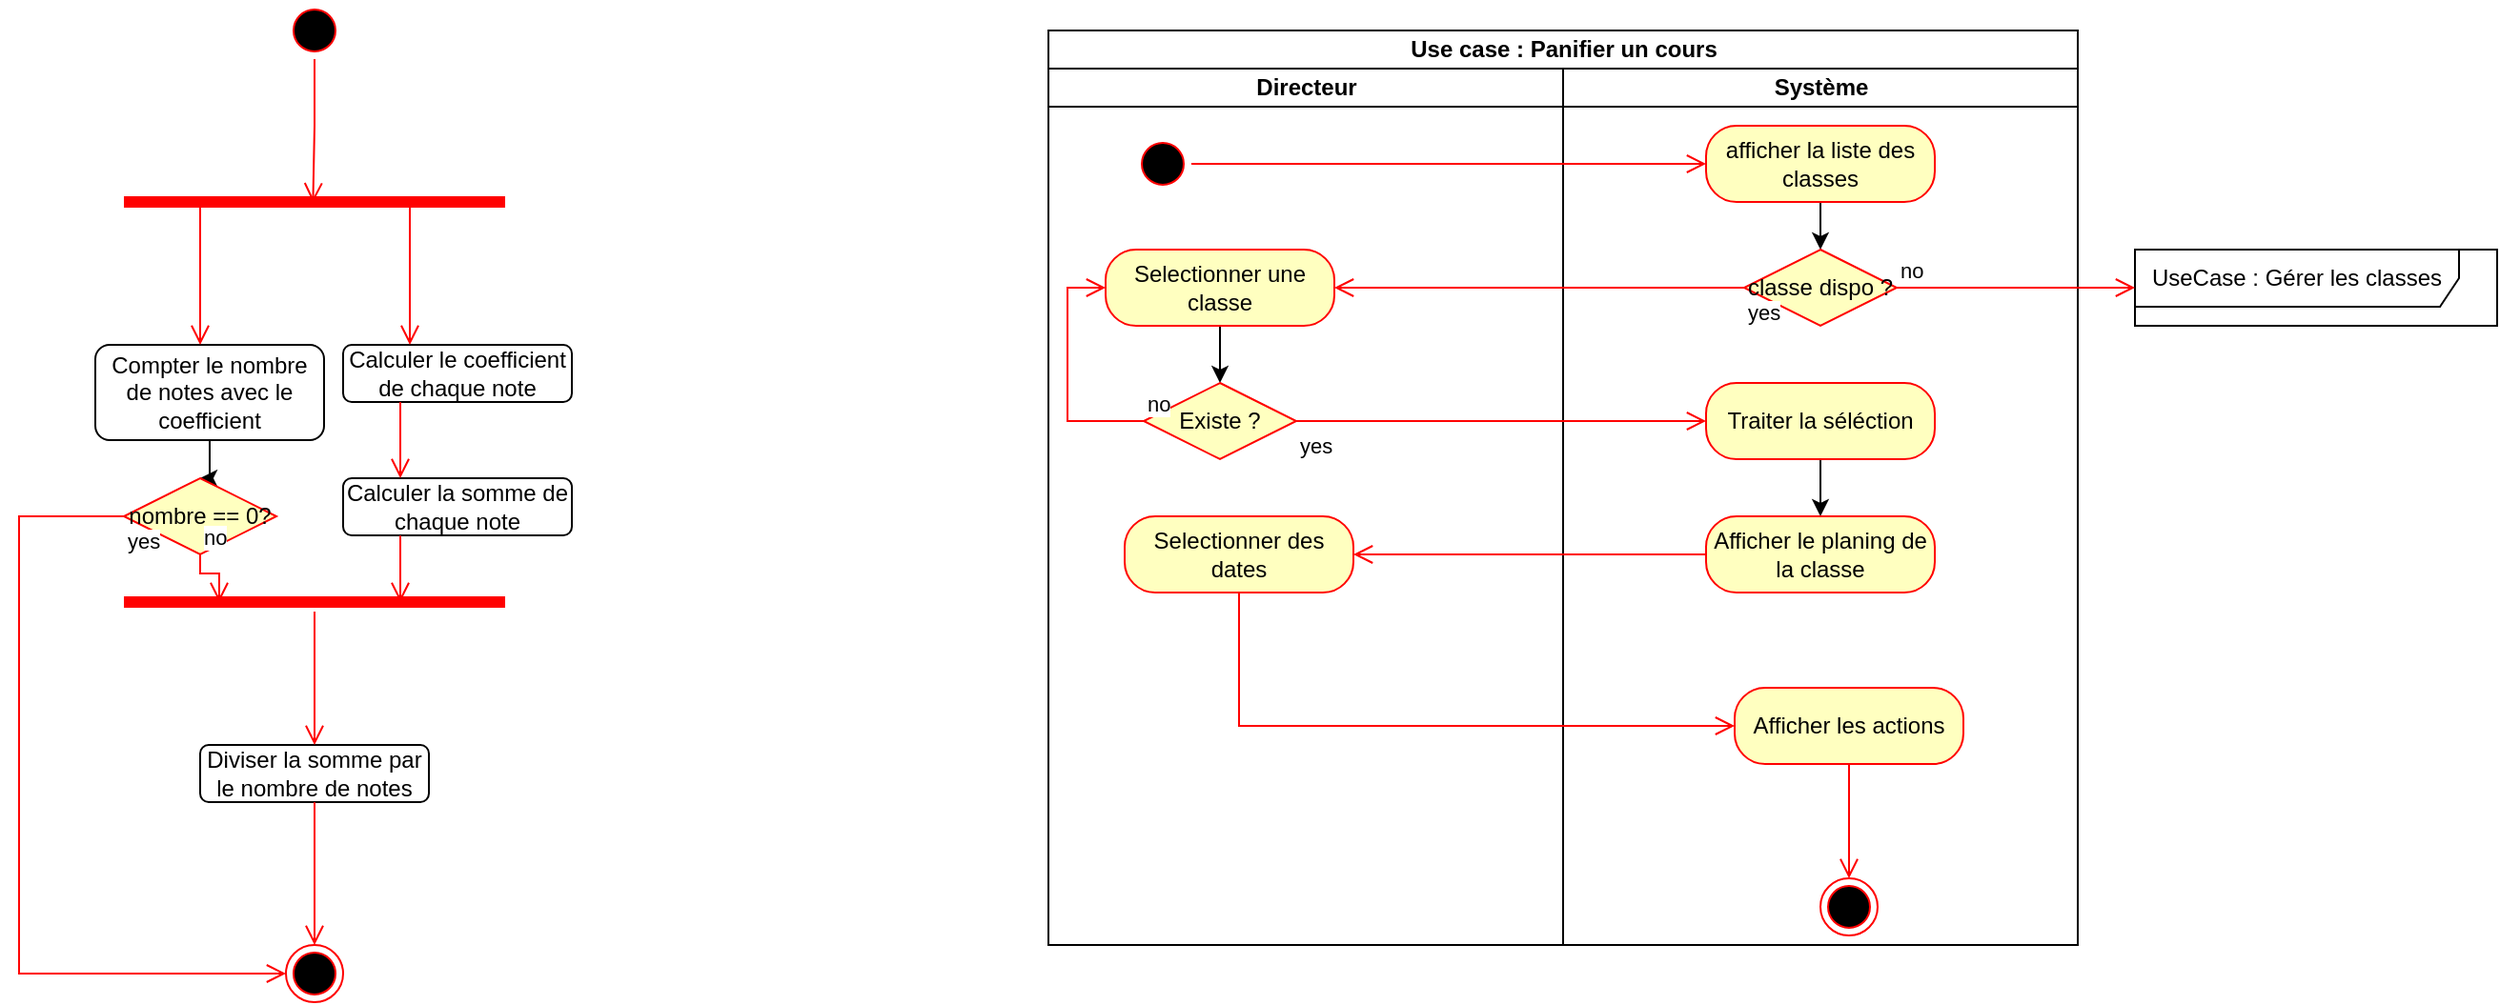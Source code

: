 <mxfile version="21.2.7" type="device">
  <diagram name="Page-1" id="cuG3LdxtrJZm0yC-Opcy">
    <mxGraphModel dx="1366" dy="719" grid="1" gridSize="10" guides="1" tooltips="1" connect="1" arrows="1" fold="1" page="1" pageScale="1" pageWidth="850" pageHeight="1100" math="0" shadow="0">
      <root>
        <mxCell id="0" />
        <mxCell id="1" parent="0" />
        <mxCell id="sXYJL_sKXcRxMsRIRv8j-2" value="" style="ellipse;html=1;shape=startState;fillColor=#000000;strokeColor=#ff0000;" vertex="1" parent="1">
          <mxGeometry x="390" y="40" width="30" height="30" as="geometry" />
        </mxCell>
        <mxCell id="sXYJL_sKXcRxMsRIRv8j-3" value="" style="edgeStyle=orthogonalEdgeStyle;html=1;verticalAlign=bottom;endArrow=open;endSize=8;strokeColor=#ff0000;rounded=0;entryX=0.496;entryY=0.521;entryDx=0;entryDy=0;entryPerimeter=0;" edge="1" source="sXYJL_sKXcRxMsRIRv8j-2" parent="1" target="sXYJL_sKXcRxMsRIRv8j-13">
          <mxGeometry relative="1" as="geometry">
            <mxPoint x="400" y="140" as="targetPoint" />
          </mxGeometry>
        </mxCell>
        <mxCell id="sXYJL_sKXcRxMsRIRv8j-4" value="" style="ellipse;html=1;shape=endState;fillColor=#000000;strokeColor=#ff0000;" vertex="1" parent="1">
          <mxGeometry x="390" y="535" width="30" height="30" as="geometry" />
        </mxCell>
        <mxCell id="sXYJL_sKXcRxMsRIRv8j-31" style="edgeStyle=orthogonalEdgeStyle;rounded=0;orthogonalLoop=1;jettySize=auto;html=1;" edge="1" parent="1" source="sXYJL_sKXcRxMsRIRv8j-5" target="sXYJL_sKXcRxMsRIRv8j-23">
          <mxGeometry relative="1" as="geometry" />
        </mxCell>
        <mxCell id="sXYJL_sKXcRxMsRIRv8j-5" value="Compter le nombre de notes avec le coefficient" style="rounded=1;whiteSpace=wrap;html=1;" vertex="1" parent="1">
          <mxGeometry x="290" y="220" width="120" height="50" as="geometry" />
        </mxCell>
        <mxCell id="sXYJL_sKXcRxMsRIRv8j-6" value="Calculer le coefficient de chaque note" style="rounded=1;whiteSpace=wrap;html=1;" vertex="1" parent="1">
          <mxGeometry x="420" y="220" width="120" height="30" as="geometry" />
        </mxCell>
        <mxCell id="sXYJL_sKXcRxMsRIRv8j-8" value="Calculer la somme de chaque note" style="rounded=1;whiteSpace=wrap;html=1;" vertex="1" parent="1">
          <mxGeometry x="420" y="290" width="120" height="30" as="geometry" />
        </mxCell>
        <mxCell id="sXYJL_sKXcRxMsRIRv8j-9" value="" style="edgeStyle=orthogonalEdgeStyle;html=1;verticalAlign=bottom;endArrow=open;endSize=8;strokeColor=#ff0000;rounded=0;" edge="1" parent="1" source="sXYJL_sKXcRxMsRIRv8j-6" target="sXYJL_sKXcRxMsRIRv8j-8">
          <mxGeometry relative="1" as="geometry">
            <mxPoint x="415" y="290" as="targetPoint" />
            <mxPoint x="415" y="240" as="sourcePoint" />
            <Array as="points">
              <mxPoint x="450" y="280" />
              <mxPoint x="450" y="280" />
            </Array>
          </mxGeometry>
        </mxCell>
        <mxCell id="sXYJL_sKXcRxMsRIRv8j-10" value="Diviser la somme par le nombre de notes" style="rounded=1;whiteSpace=wrap;html=1;" vertex="1" parent="1">
          <mxGeometry x="345" y="430" width="120" height="30" as="geometry" />
        </mxCell>
        <mxCell id="sXYJL_sKXcRxMsRIRv8j-12" value="" style="edgeStyle=orthogonalEdgeStyle;html=1;verticalAlign=bottom;endArrow=open;endSize=8;strokeColor=#ff0000;rounded=0;" edge="1" parent="1" source="sXYJL_sKXcRxMsRIRv8j-10" target="sXYJL_sKXcRxMsRIRv8j-4">
          <mxGeometry relative="1" as="geometry">
            <mxPoint x="415" y="470" as="targetPoint" />
            <mxPoint x="415" y="420" as="sourcePoint" />
          </mxGeometry>
        </mxCell>
        <mxCell id="sXYJL_sKXcRxMsRIRv8j-13" value="" style="shape=line;html=1;strokeWidth=6;strokeColor=#ff0000;" vertex="1" parent="1">
          <mxGeometry x="305" y="140" width="200" height="10" as="geometry" />
        </mxCell>
        <mxCell id="sXYJL_sKXcRxMsRIRv8j-15" value="" style="edgeStyle=orthogonalEdgeStyle;html=1;verticalAlign=bottom;endArrow=open;endSize=8;strokeColor=#ff0000;rounded=0;exitX=0.75;exitY=0.5;exitDx=0;exitDy=0;exitPerimeter=0;" edge="1" parent="1" source="sXYJL_sKXcRxMsRIRv8j-13" target="sXYJL_sKXcRxMsRIRv8j-6">
          <mxGeometry relative="1" as="geometry">
            <mxPoint x="455" y="245" as="targetPoint" />
            <mxPoint x="415" y="160" as="sourcePoint" />
            <Array as="points">
              <mxPoint x="455" y="230" />
              <mxPoint x="480" y="230" />
            </Array>
          </mxGeometry>
        </mxCell>
        <mxCell id="sXYJL_sKXcRxMsRIRv8j-16" value="" style="edgeStyle=orthogonalEdgeStyle;html=1;verticalAlign=bottom;endArrow=open;endSize=8;strokeColor=#ff0000;rounded=0;exitX=0.25;exitY=0.5;exitDx=0;exitDy=0;exitPerimeter=0;" edge="1" parent="1" source="sXYJL_sKXcRxMsRIRv8j-13" target="sXYJL_sKXcRxMsRIRv8j-5">
          <mxGeometry relative="1" as="geometry">
            <mxPoint x="345" y="245" as="targetPoint" />
            <mxPoint x="375" y="150" as="sourcePoint" />
            <Array as="points">
              <mxPoint x="345" y="145" />
            </Array>
          </mxGeometry>
        </mxCell>
        <mxCell id="sXYJL_sKXcRxMsRIRv8j-18" value="" style="shape=line;html=1;strokeWidth=6;strokeColor=#ff0000;" vertex="1" parent="1">
          <mxGeometry x="305" y="350" width="200" height="10" as="geometry" />
        </mxCell>
        <mxCell id="sXYJL_sKXcRxMsRIRv8j-19" value="" style="edgeStyle=orthogonalEdgeStyle;html=1;verticalAlign=bottom;endArrow=open;endSize=8;strokeColor=#ff0000;rounded=0;" edge="1" source="sXYJL_sKXcRxMsRIRv8j-18" parent="1">
          <mxGeometry relative="1" as="geometry">
            <mxPoint x="405" y="430" as="targetPoint" />
          </mxGeometry>
        </mxCell>
        <mxCell id="sXYJL_sKXcRxMsRIRv8j-20" value="" style="edgeStyle=orthogonalEdgeStyle;html=1;verticalAlign=bottom;endArrow=open;endSize=8;strokeColor=#ff0000;rounded=0;" edge="1" parent="1" source="sXYJL_sKXcRxMsRIRv8j-8">
          <mxGeometry relative="1" as="geometry">
            <mxPoint x="450" y="355" as="targetPoint" />
            <mxPoint x="465" y="155" as="sourcePoint" />
            <Array as="points">
              <mxPoint x="450" y="355" />
            </Array>
          </mxGeometry>
        </mxCell>
        <mxCell id="sXYJL_sKXcRxMsRIRv8j-23" value="nombre == 0?" style="rhombus;whiteSpace=wrap;html=1;fontColor=#000000;fillColor=#ffffc0;strokeColor=#ff0000;" vertex="1" parent="1">
          <mxGeometry x="305" y="290" width="80" height="40" as="geometry" />
        </mxCell>
        <mxCell id="sXYJL_sKXcRxMsRIRv8j-24" value="no" style="edgeStyle=orthogonalEdgeStyle;html=1;align=left;verticalAlign=bottom;endArrow=open;endSize=8;strokeColor=#ff0000;rounded=0;entryX=0.25;entryY=0.5;entryDx=0;entryDy=0;entryPerimeter=0;" edge="1" source="sXYJL_sKXcRxMsRIRv8j-23" parent="1" target="sXYJL_sKXcRxMsRIRv8j-18">
          <mxGeometry x="-1" relative="1" as="geometry">
            <mxPoint x="480" y="300" as="targetPoint" />
          </mxGeometry>
        </mxCell>
        <mxCell id="sXYJL_sKXcRxMsRIRv8j-25" value="yes" style="edgeStyle=orthogonalEdgeStyle;html=1;align=left;verticalAlign=top;endArrow=open;endSize=8;strokeColor=#ff0000;rounded=0;" edge="1" source="sXYJL_sKXcRxMsRIRv8j-23" parent="1" target="sXYJL_sKXcRxMsRIRv8j-4">
          <mxGeometry x="-1" relative="1" as="geometry">
            <mxPoint x="240" y="310" as="targetPoint" />
            <Array as="points">
              <mxPoint x="250" y="310" />
              <mxPoint x="250" y="550" />
            </Array>
          </mxGeometry>
        </mxCell>
        <mxCell id="sXYJL_sKXcRxMsRIRv8j-33" value="Use case : Panifier un cours" style="swimlane;childLayout=stackLayout;resizeParent=1;resizeParentMax=0;startSize=20;html=1;" vertex="1" parent="1">
          <mxGeometry x="790" y="55" width="540" height="480" as="geometry" />
        </mxCell>
        <mxCell id="sXYJL_sKXcRxMsRIRv8j-34" value="Directeur" style="swimlane;startSize=20;html=1;" vertex="1" parent="sXYJL_sKXcRxMsRIRv8j-33">
          <mxGeometry y="20" width="270" height="460" as="geometry" />
        </mxCell>
        <mxCell id="sXYJL_sKXcRxMsRIRv8j-37" value="" style="ellipse;html=1;shape=startState;fillColor=#000000;strokeColor=#ff0000;" vertex="1" parent="sXYJL_sKXcRxMsRIRv8j-34">
          <mxGeometry x="45" y="35" width="30" height="30" as="geometry" />
        </mxCell>
        <mxCell id="sXYJL_sKXcRxMsRIRv8j-63" style="edgeStyle=orthogonalEdgeStyle;rounded=0;orthogonalLoop=1;jettySize=auto;html=1;" edge="1" parent="sXYJL_sKXcRxMsRIRv8j-34" source="sXYJL_sKXcRxMsRIRv8j-40" target="sXYJL_sKXcRxMsRIRv8j-60">
          <mxGeometry relative="1" as="geometry" />
        </mxCell>
        <mxCell id="sXYJL_sKXcRxMsRIRv8j-40" value="Selectionner une classe" style="rounded=1;whiteSpace=wrap;html=1;arcSize=40;fontColor=#000000;fillColor=#ffffc0;strokeColor=#ff0000;" vertex="1" parent="sXYJL_sKXcRxMsRIRv8j-34">
          <mxGeometry x="30" y="95" width="120" height="40" as="geometry" />
        </mxCell>
        <mxCell id="sXYJL_sKXcRxMsRIRv8j-47" value="Selectionner des dates" style="rounded=1;whiteSpace=wrap;html=1;arcSize=40;fontColor=#000000;fillColor=#ffffc0;strokeColor=#ff0000;" vertex="1" parent="sXYJL_sKXcRxMsRIRv8j-34">
          <mxGeometry x="40" y="235" width="120" height="40" as="geometry" />
        </mxCell>
        <mxCell id="sXYJL_sKXcRxMsRIRv8j-60" value="Existe ?" style="rhombus;whiteSpace=wrap;html=1;fontColor=#000000;fillColor=#ffffc0;strokeColor=#ff0000;" vertex="1" parent="sXYJL_sKXcRxMsRIRv8j-34">
          <mxGeometry x="50" y="165" width="80" height="40" as="geometry" />
        </mxCell>
        <mxCell id="sXYJL_sKXcRxMsRIRv8j-61" value="no" style="edgeStyle=orthogonalEdgeStyle;html=1;align=left;verticalAlign=bottom;endArrow=open;endSize=8;strokeColor=#ff0000;rounded=0;entryX=0;entryY=0.5;entryDx=0;entryDy=0;" edge="1" source="sXYJL_sKXcRxMsRIRv8j-60" parent="sXYJL_sKXcRxMsRIRv8j-34" target="sXYJL_sKXcRxMsRIRv8j-40">
          <mxGeometry x="-1" relative="1" as="geometry">
            <mxPoint x="230" y="165" as="targetPoint" />
            <Array as="points">
              <mxPoint x="10" y="185" />
              <mxPoint x="10" y="115" />
            </Array>
          </mxGeometry>
        </mxCell>
        <mxCell id="sXYJL_sKXcRxMsRIRv8j-36" value="Système" style="swimlane;startSize=20;html=1;" vertex="1" parent="sXYJL_sKXcRxMsRIRv8j-33">
          <mxGeometry x="270" y="20" width="270" height="460" as="geometry" />
        </mxCell>
        <mxCell id="sXYJL_sKXcRxMsRIRv8j-58" style="edgeStyle=orthogonalEdgeStyle;rounded=0;orthogonalLoop=1;jettySize=auto;html=1;entryX=0.5;entryY=0;entryDx=0;entryDy=0;" edge="1" parent="sXYJL_sKXcRxMsRIRv8j-36" source="sXYJL_sKXcRxMsRIRv8j-39" target="sXYJL_sKXcRxMsRIRv8j-55">
          <mxGeometry relative="1" as="geometry" />
        </mxCell>
        <mxCell id="sXYJL_sKXcRxMsRIRv8j-39" value="afficher la liste des classes" style="rounded=1;whiteSpace=wrap;html=1;arcSize=40;fontColor=#000000;fillColor=#ffffc0;strokeColor=#ff0000;" vertex="1" parent="sXYJL_sKXcRxMsRIRv8j-36">
          <mxGeometry x="75" y="30" width="120" height="40" as="geometry" />
        </mxCell>
        <mxCell id="sXYJL_sKXcRxMsRIRv8j-46" style="edgeStyle=orthogonalEdgeStyle;rounded=0;orthogonalLoop=1;jettySize=auto;html=1;" edge="1" parent="sXYJL_sKXcRxMsRIRv8j-36" source="sXYJL_sKXcRxMsRIRv8j-43" target="sXYJL_sKXcRxMsRIRv8j-44">
          <mxGeometry relative="1" as="geometry" />
        </mxCell>
        <mxCell id="sXYJL_sKXcRxMsRIRv8j-43" value="Traiter la séléction" style="rounded=1;whiteSpace=wrap;html=1;arcSize=40;fontColor=#000000;fillColor=#ffffc0;strokeColor=#ff0000;" vertex="1" parent="sXYJL_sKXcRxMsRIRv8j-36">
          <mxGeometry x="75" y="165" width="120" height="40" as="geometry" />
        </mxCell>
        <mxCell id="sXYJL_sKXcRxMsRIRv8j-44" value="Afficher le planing de la classe" style="rounded=1;whiteSpace=wrap;html=1;arcSize=40;fontColor=#000000;fillColor=#ffffc0;strokeColor=#ff0000;" vertex="1" parent="sXYJL_sKXcRxMsRIRv8j-36">
          <mxGeometry x="75" y="235" width="120" height="40" as="geometry" />
        </mxCell>
        <mxCell id="sXYJL_sKXcRxMsRIRv8j-52" value="Afficher les actions" style="rounded=1;whiteSpace=wrap;html=1;arcSize=40;fontColor=#000000;fillColor=#ffffc0;strokeColor=#ff0000;" vertex="1" parent="sXYJL_sKXcRxMsRIRv8j-36">
          <mxGeometry x="90" y="325" width="120" height="40" as="geometry" />
        </mxCell>
        <mxCell id="sXYJL_sKXcRxMsRIRv8j-53" value="" style="edgeStyle=orthogonalEdgeStyle;html=1;verticalAlign=bottom;endArrow=open;endSize=8;strokeColor=#ff0000;rounded=0;" edge="1" source="sXYJL_sKXcRxMsRIRv8j-52" parent="sXYJL_sKXcRxMsRIRv8j-36" target="sXYJL_sKXcRxMsRIRv8j-54">
          <mxGeometry relative="1" as="geometry">
            <mxPoint x="150" y="425" as="targetPoint" />
          </mxGeometry>
        </mxCell>
        <mxCell id="sXYJL_sKXcRxMsRIRv8j-54" value="" style="ellipse;html=1;shape=endState;fillColor=#000000;strokeColor=#ff0000;" vertex="1" parent="sXYJL_sKXcRxMsRIRv8j-36">
          <mxGeometry x="135" y="425" width="30" height="30" as="geometry" />
        </mxCell>
        <mxCell id="sXYJL_sKXcRxMsRIRv8j-55" value="classe dispo ?" style="rhombus;whiteSpace=wrap;html=1;fontColor=#000000;fillColor=#ffffc0;strokeColor=#ff0000;" vertex="1" parent="sXYJL_sKXcRxMsRIRv8j-36">
          <mxGeometry x="95" y="95" width="80" height="40" as="geometry" />
        </mxCell>
        <mxCell id="sXYJL_sKXcRxMsRIRv8j-38" value="" style="edgeStyle=orthogonalEdgeStyle;html=1;verticalAlign=bottom;endArrow=open;endSize=8;strokeColor=#ff0000;rounded=0;" edge="1" source="sXYJL_sKXcRxMsRIRv8j-37" parent="sXYJL_sKXcRxMsRIRv8j-33" target="sXYJL_sKXcRxMsRIRv8j-39">
          <mxGeometry relative="1" as="geometry">
            <mxPoint x="160" y="70" as="targetPoint" />
          </mxGeometry>
        </mxCell>
        <mxCell id="sXYJL_sKXcRxMsRIRv8j-45" value="" style="edgeStyle=orthogonalEdgeStyle;html=1;verticalAlign=bottom;endArrow=open;endSize=8;strokeColor=#ff0000;rounded=0;" edge="1" source="sXYJL_sKXcRxMsRIRv8j-44" parent="sXYJL_sKXcRxMsRIRv8j-33" target="sXYJL_sKXcRxMsRIRv8j-47">
          <mxGeometry relative="1" as="geometry">
            <mxPoint x="375" y="345" as="targetPoint" />
          </mxGeometry>
        </mxCell>
        <mxCell id="sXYJL_sKXcRxMsRIRv8j-48" value="" style="edgeStyle=orthogonalEdgeStyle;html=1;verticalAlign=bottom;endArrow=open;endSize=8;strokeColor=#ff0000;rounded=0;entryX=0;entryY=0.5;entryDx=0;entryDy=0;" edge="1" source="sXYJL_sKXcRxMsRIRv8j-47" parent="sXYJL_sKXcRxMsRIRv8j-33" target="sXYJL_sKXcRxMsRIRv8j-52">
          <mxGeometry relative="1" as="geometry">
            <mxPoint x="135" y="365" as="targetPoint" />
            <Array as="points">
              <mxPoint x="100" y="365" />
            </Array>
          </mxGeometry>
        </mxCell>
        <mxCell id="sXYJL_sKXcRxMsRIRv8j-57" value="yes" style="edgeStyle=orthogonalEdgeStyle;html=1;align=left;verticalAlign=top;endArrow=open;endSize=8;strokeColor=#ff0000;rounded=0;" edge="1" source="sXYJL_sKXcRxMsRIRv8j-55" parent="sXYJL_sKXcRxMsRIRv8j-33" target="sXYJL_sKXcRxMsRIRv8j-40">
          <mxGeometry x="-1" relative="1" as="geometry">
            <mxPoint x="370" y="205" as="targetPoint" />
          </mxGeometry>
        </mxCell>
        <mxCell id="sXYJL_sKXcRxMsRIRv8j-62" value="yes" style="edgeStyle=orthogonalEdgeStyle;html=1;align=left;verticalAlign=top;endArrow=open;endSize=8;strokeColor=#ff0000;rounded=0;entryX=0;entryY=0.5;entryDx=0;entryDy=0;" edge="1" source="sXYJL_sKXcRxMsRIRv8j-60" parent="sXYJL_sKXcRxMsRIRv8j-33" target="sXYJL_sKXcRxMsRIRv8j-43">
          <mxGeometry x="-1" relative="1" as="geometry">
            <mxPoint x="90" y="265" as="targetPoint" />
          </mxGeometry>
        </mxCell>
        <mxCell id="sXYJL_sKXcRxMsRIRv8j-59" value="UseCase : Gérer les classes" style="shape=umlFrame;whiteSpace=wrap;html=1;pointerEvents=0;width=170;height=30;" vertex="1" parent="1">
          <mxGeometry x="1360" y="170" width="190" height="40" as="geometry" />
        </mxCell>
        <mxCell id="sXYJL_sKXcRxMsRIRv8j-56" value="no" style="edgeStyle=orthogonalEdgeStyle;html=1;align=left;verticalAlign=bottom;endArrow=open;endSize=8;strokeColor=#ff0000;rounded=0;" edge="1" source="sXYJL_sKXcRxMsRIRv8j-55" parent="1" target="sXYJL_sKXcRxMsRIRv8j-59">
          <mxGeometry x="-1" relative="1" as="geometry">
            <mxPoint x="1310" y="190" as="targetPoint" />
          </mxGeometry>
        </mxCell>
      </root>
    </mxGraphModel>
  </diagram>
</mxfile>
